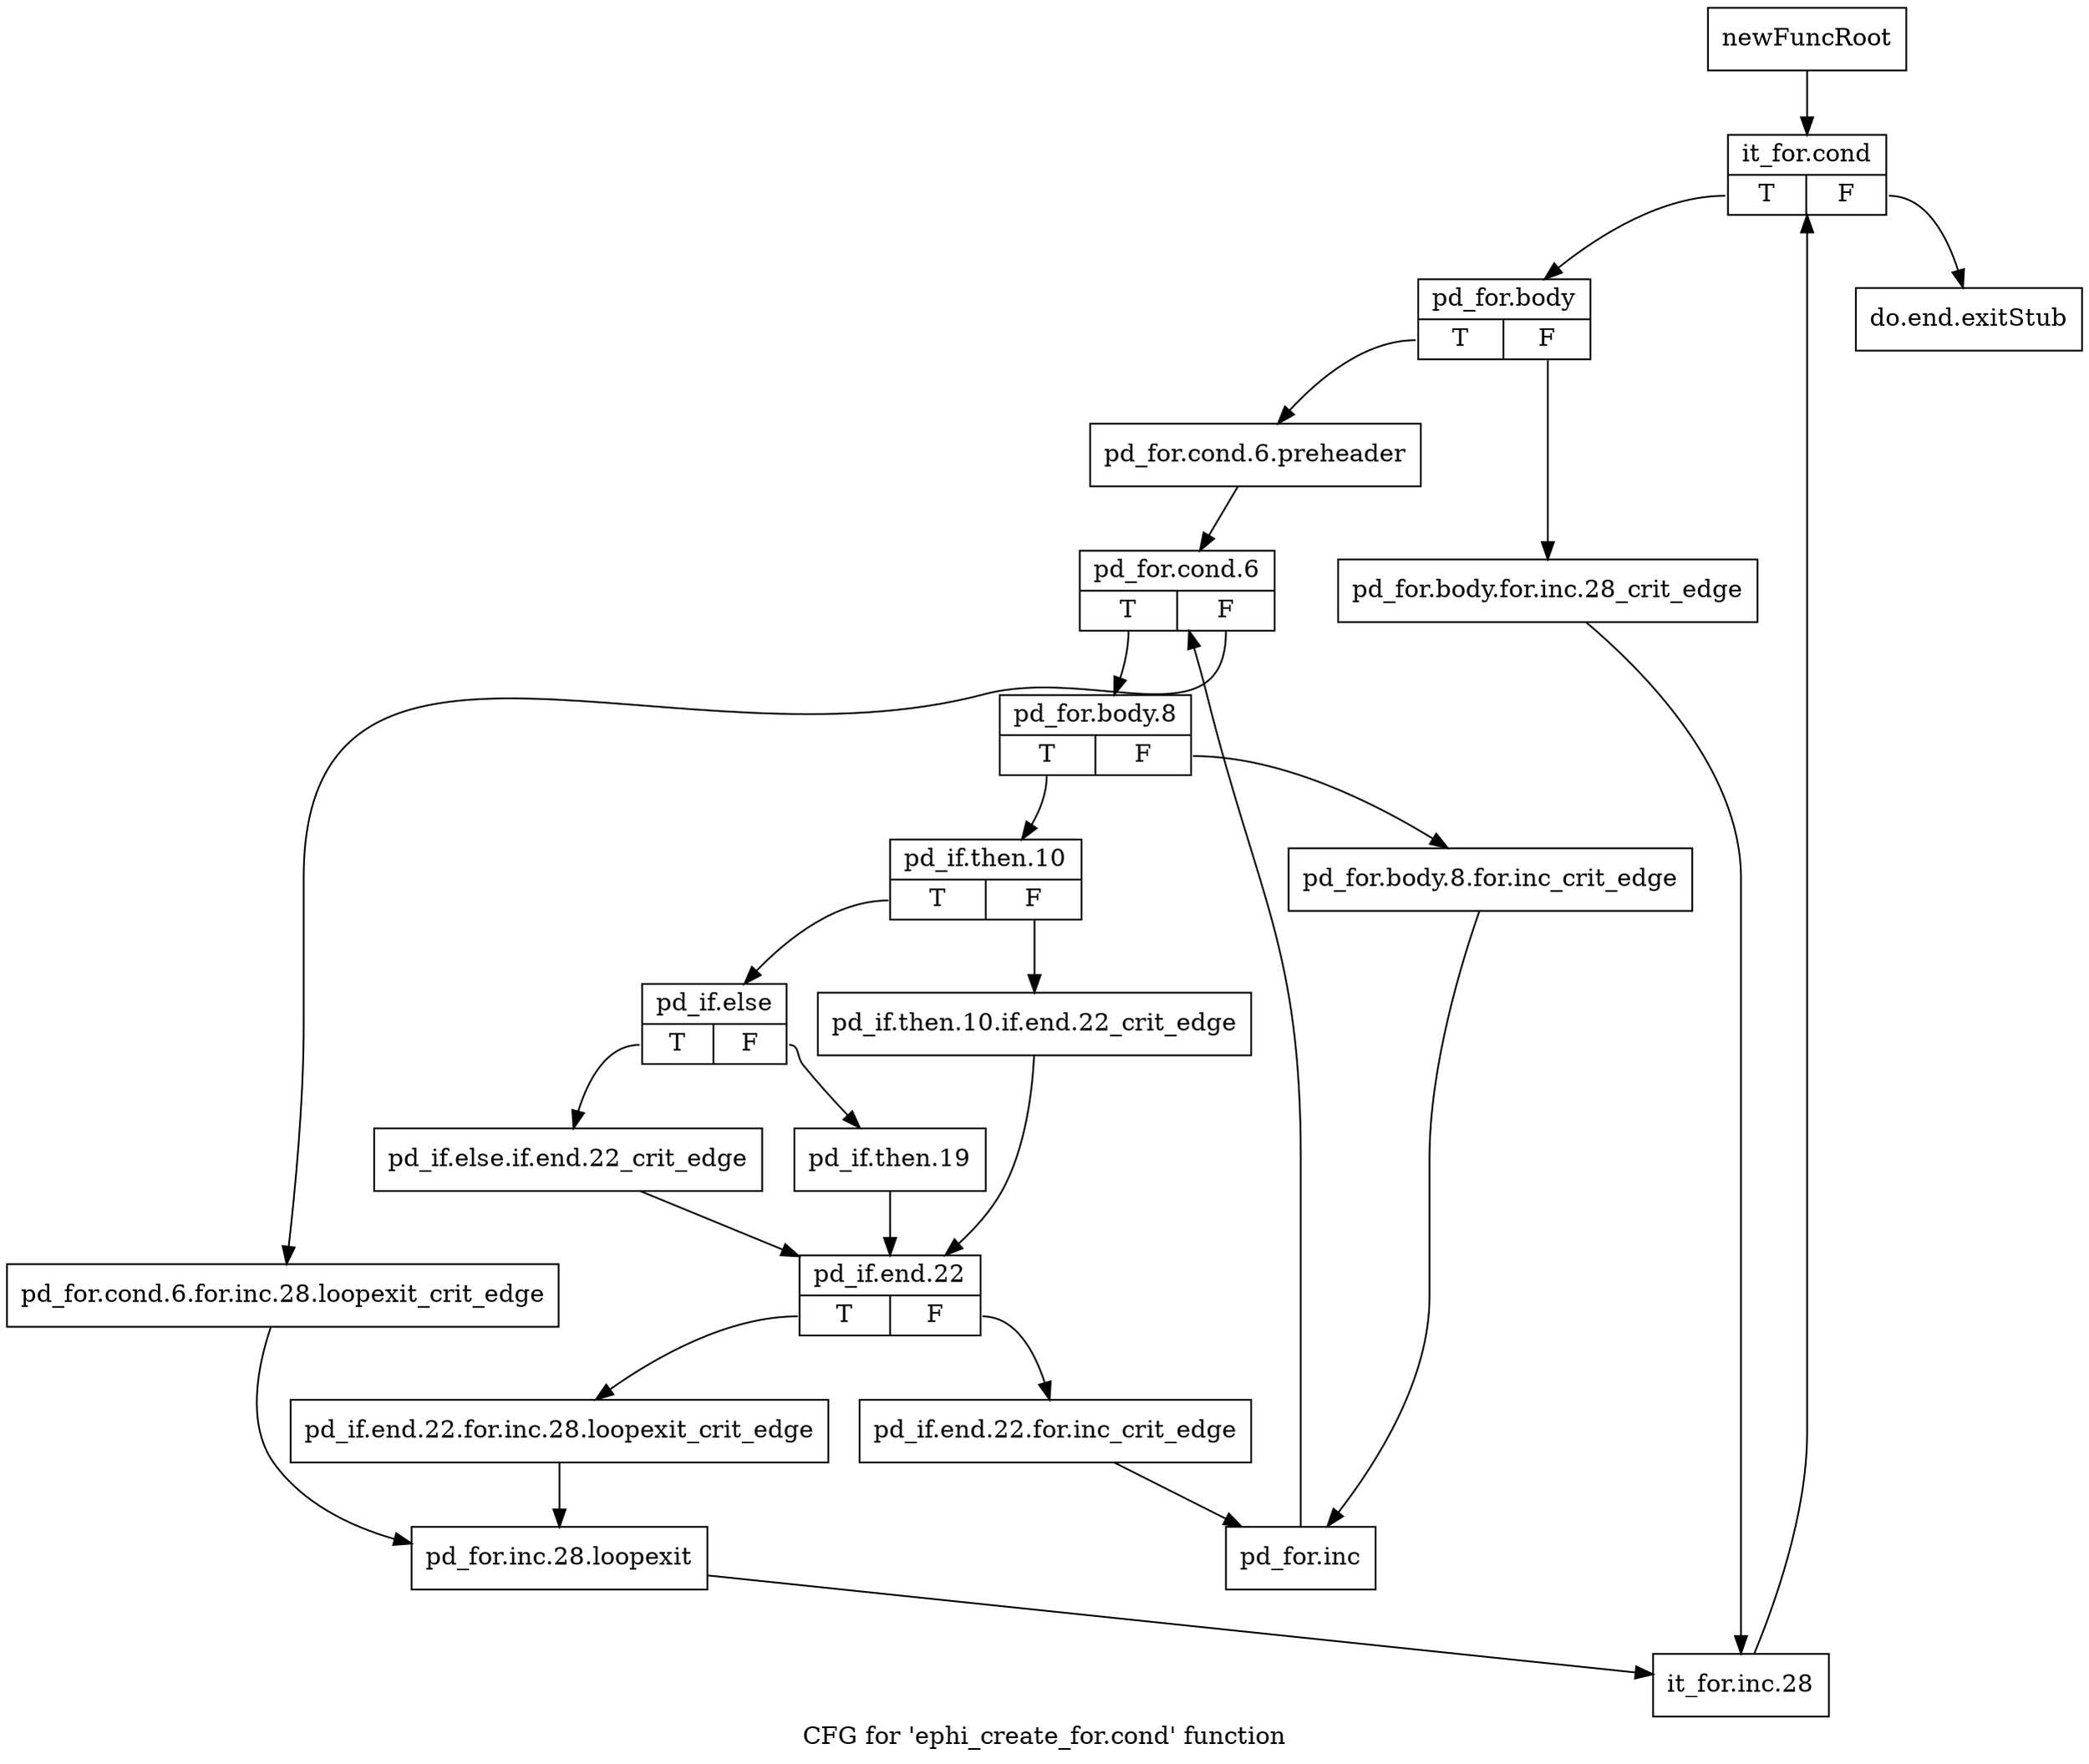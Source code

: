 digraph "CFG for 'ephi_create_for.cond' function" {
	label="CFG for 'ephi_create_for.cond' function";

	Node0xc2f1eb0 [shape=record,label="{newFuncRoot}"];
	Node0xc2f1eb0 -> Node0xc2f1f50;
	Node0xc2f1f00 [shape=record,label="{do.end.exitStub}"];
	Node0xc2f1f50 [shape=record,label="{it_for.cond|{<s0>T|<s1>F}}"];
	Node0xc2f1f50:s0 -> Node0xc2f1fa0;
	Node0xc2f1f50:s1 -> Node0xc2f1f00;
	Node0xc2f1fa0 [shape=record,label="{pd_for.body|{<s0>T|<s1>F}}"];
	Node0xc2f1fa0:s0 -> Node0xc2f2040;
	Node0xc2f1fa0:s1 -> Node0xc2f1ff0;
	Node0xc2f1ff0 [shape=record,label="{pd_for.body.for.inc.28_crit_edge}"];
	Node0xc2f1ff0 -> Node0xc2f24f0;
	Node0xc2f2040 [shape=record,label="{pd_for.cond.6.preheader}"];
	Node0xc2f2040 -> Node0xc2f2090;
	Node0xc2f2090 [shape=record,label="{pd_for.cond.6|{<s0>T|<s1>F}}"];
	Node0xc2f2090:s0 -> Node0xc2f2130;
	Node0xc2f2090:s1 -> Node0xc2f20e0;
	Node0xc2f20e0 [shape=record,label="{pd_for.cond.6.for.inc.28.loopexit_crit_edge}"];
	Node0xc2f20e0 -> Node0xc2f24a0;
	Node0xc2f2130 [shape=record,label="{pd_for.body.8|{<s0>T|<s1>F}}"];
	Node0xc2f2130:s0 -> Node0xc2f21d0;
	Node0xc2f2130:s1 -> Node0xc2f2180;
	Node0xc2f2180 [shape=record,label="{pd_for.body.8.for.inc_crit_edge}"];
	Node0xc2f2180 -> Node0xc2f2400;
	Node0xc2f21d0 [shape=record,label="{pd_if.then.10|{<s0>T|<s1>F}}"];
	Node0xc2f21d0:s0 -> Node0xc2f2270;
	Node0xc2f21d0:s1 -> Node0xc2f2220;
	Node0xc2f2220 [shape=record,label="{pd_if.then.10.if.end.22_crit_edge}"];
	Node0xc2f2220 -> Node0xc2f2360;
	Node0xc2f2270 [shape=record,label="{pd_if.else|{<s0>T|<s1>F}}"];
	Node0xc2f2270:s0 -> Node0xc2f2310;
	Node0xc2f2270:s1 -> Node0xc2f22c0;
	Node0xc2f22c0 [shape=record,label="{pd_if.then.19}"];
	Node0xc2f22c0 -> Node0xc2f2360;
	Node0xc2f2310 [shape=record,label="{pd_if.else.if.end.22_crit_edge}"];
	Node0xc2f2310 -> Node0xc2f2360;
	Node0xc2f2360 [shape=record,label="{pd_if.end.22|{<s0>T|<s1>F}}"];
	Node0xc2f2360:s0 -> Node0xc2f2450;
	Node0xc2f2360:s1 -> Node0xc2f23b0;
	Node0xc2f23b0 [shape=record,label="{pd_if.end.22.for.inc_crit_edge}"];
	Node0xc2f23b0 -> Node0xc2f2400;
	Node0xc2f2400 [shape=record,label="{pd_for.inc}"];
	Node0xc2f2400 -> Node0xc2f2090;
	Node0xc2f2450 [shape=record,label="{pd_if.end.22.for.inc.28.loopexit_crit_edge}"];
	Node0xc2f2450 -> Node0xc2f24a0;
	Node0xc2f24a0 [shape=record,label="{pd_for.inc.28.loopexit}"];
	Node0xc2f24a0 -> Node0xc2f24f0;
	Node0xc2f24f0 [shape=record,label="{it_for.inc.28}"];
	Node0xc2f24f0 -> Node0xc2f1f50;
}
